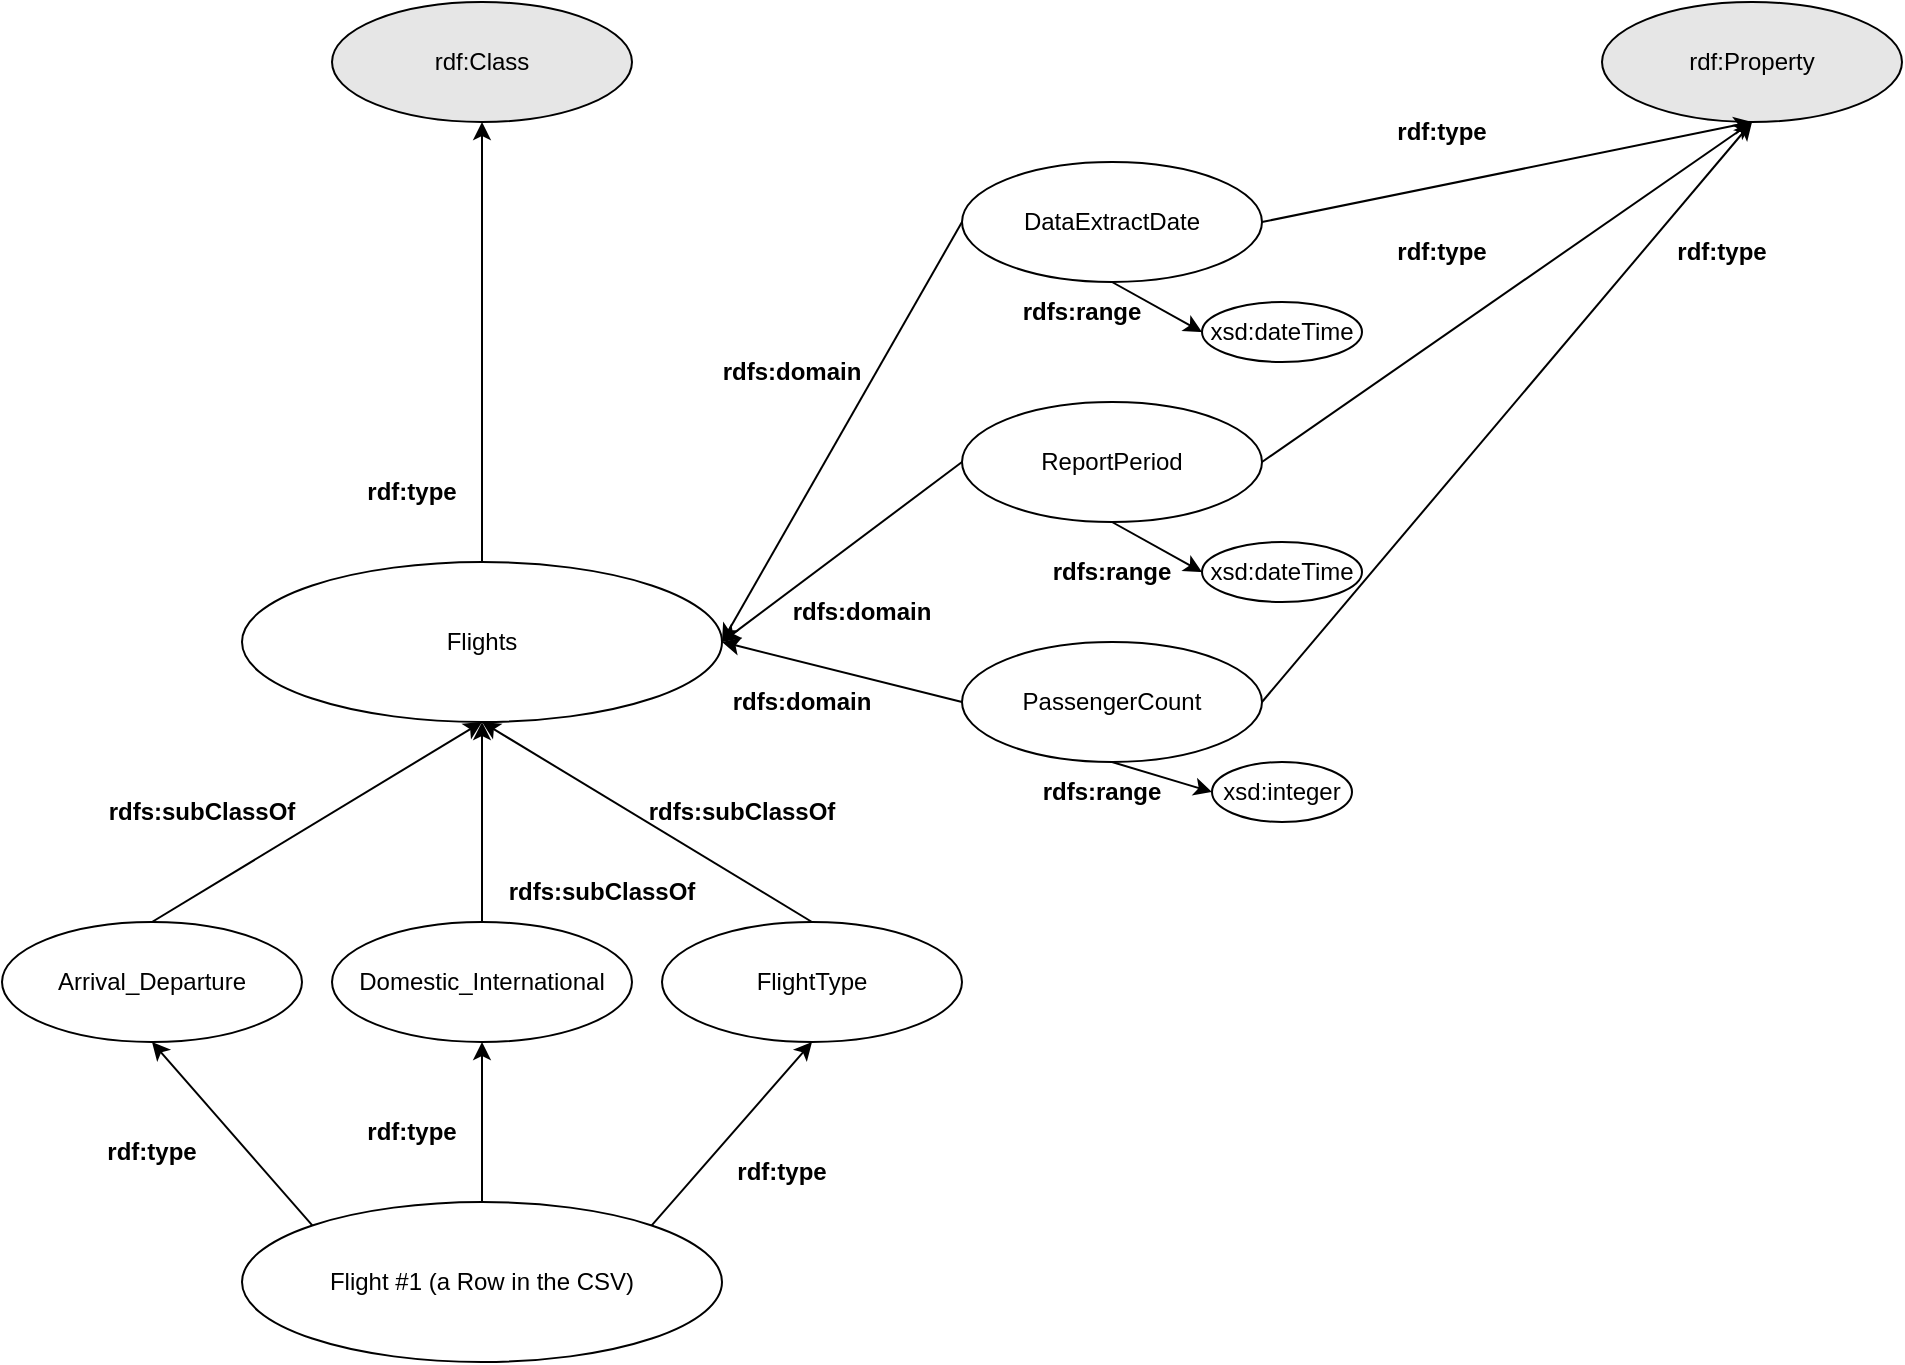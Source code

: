 <mxfile version="20.8.23" type="device" pages="3"><diagram name="Page-1" id="7iggMlMDY6qLbfYUMOig"><mxGraphModel dx="1400" dy="732" grid="1" gridSize="10" guides="1" tooltips="1" connect="1" arrows="1" fold="1" page="1" pageScale="1" pageWidth="850" pageHeight="1100" math="0" shadow="0"><root><mxCell id="0"/><mxCell id="1" parent="0"/><mxCell id="M8UQzQEyLK62VSaVRGXa-1" value="" style="ellipse;whiteSpace=wrap;html=1;" vertex="1" parent="1"><mxGeometry x="480" y="200" width="150" height="60" as="geometry"/></mxCell><mxCell id="M8UQzQEyLK62VSaVRGXa-2" value="DataExtractDate" style="text;html=1;strokeColor=none;fillColor=none;align=center;verticalAlign=middle;whiteSpace=wrap;rounded=0;" vertex="1" parent="1"><mxGeometry x="490" y="215" width="130" height="30" as="geometry"/></mxCell><mxCell id="M8UQzQEyLK62VSaVRGXa-3" value="" style="ellipse;whiteSpace=wrap;html=1;" vertex="1" parent="1"><mxGeometry x="480" y="320" width="150" height="60" as="geometry"/></mxCell><mxCell id="M8UQzQEyLK62VSaVRGXa-4" value="ReportPeriod" style="text;html=1;strokeColor=none;fillColor=none;align=center;verticalAlign=middle;whiteSpace=wrap;rounded=0;" vertex="1" parent="1"><mxGeometry x="490" y="335" width="130" height="30" as="geometry"/></mxCell><mxCell id="M8UQzQEyLK62VSaVRGXa-5" value="" style="ellipse;whiteSpace=wrap;html=1;" vertex="1" parent="1"><mxGeometry y="580" width="150" height="60" as="geometry"/></mxCell><mxCell id="M8UQzQEyLK62VSaVRGXa-6" value="Arrival_Departure" style="text;html=1;strokeColor=none;fillColor=none;align=center;verticalAlign=middle;whiteSpace=wrap;rounded=0;" vertex="1" parent="1"><mxGeometry x="10" y="595" width="130" height="30" as="geometry"/></mxCell><mxCell id="M8UQzQEyLK62VSaVRGXa-7" value="" style="ellipse;whiteSpace=wrap;html=1;" vertex="1" parent="1"><mxGeometry x="165" y="580" width="150" height="60" as="geometry"/></mxCell><mxCell id="M8UQzQEyLK62VSaVRGXa-8" value="Domestic_International" style="text;html=1;strokeColor=none;fillColor=none;align=center;verticalAlign=middle;whiteSpace=wrap;rounded=0;" vertex="1" parent="1"><mxGeometry x="175" y="595" width="130" height="30" as="geometry"/></mxCell><mxCell id="M8UQzQEyLK62VSaVRGXa-9" value="" style="ellipse;whiteSpace=wrap;html=1;" vertex="1" parent="1"><mxGeometry x="330" y="580" width="150" height="60" as="geometry"/></mxCell><mxCell id="M8UQzQEyLK62VSaVRGXa-10" value="FlightType" style="text;html=1;strokeColor=none;fillColor=none;align=center;verticalAlign=middle;whiteSpace=wrap;rounded=0;" vertex="1" parent="1"><mxGeometry x="340" y="595" width="130" height="30" as="geometry"/></mxCell><mxCell id="M8UQzQEyLK62VSaVRGXa-11" value="" style="ellipse;whiteSpace=wrap;html=1;" vertex="1" parent="1"><mxGeometry x="480" y="440" width="150" height="60" as="geometry"/></mxCell><mxCell id="M8UQzQEyLK62VSaVRGXa-12" value="PassengerCount" style="text;html=1;strokeColor=none;fillColor=none;align=center;verticalAlign=middle;whiteSpace=wrap;rounded=0;" vertex="1" parent="1"><mxGeometry x="490" y="455" width="130" height="30" as="geometry"/></mxCell><mxCell id="M8UQzQEyLK62VSaVRGXa-13" value="" style="ellipse;whiteSpace=wrap;html=1;" vertex="1" parent="1"><mxGeometry x="120" y="720" width="240" height="80" as="geometry"/></mxCell><mxCell id="M8UQzQEyLK62VSaVRGXa-14" value="Flight #1 (a Row in the CSV)" style="text;html=1;strokeColor=none;fillColor=none;align=center;verticalAlign=middle;whiteSpace=wrap;rounded=0;" vertex="1" parent="1"><mxGeometry x="130" y="745" width="220" height="30" as="geometry"/></mxCell><mxCell id="M8UQzQEyLK62VSaVRGXa-15" value="" style="endArrow=classic;html=1;rounded=0;exitX=0;exitY=0;exitDx=0;exitDy=0;entryX=0.5;entryY=1;entryDx=0;entryDy=0;" edge="1" parent="1" source="M8UQzQEyLK62VSaVRGXa-13" target="M8UQzQEyLK62VSaVRGXa-5"><mxGeometry width="50" height="50" relative="1" as="geometry"><mxPoint x="240" y="650" as="sourcePoint"/><mxPoint x="70" y="650" as="targetPoint"/></mxGeometry></mxCell><mxCell id="M8UQzQEyLK62VSaVRGXa-16" value="" style="endArrow=classic;html=1;rounded=0;exitX=0.5;exitY=0;exitDx=0;exitDy=0;" edge="1" parent="1" source="M8UQzQEyLK62VSaVRGXa-13"><mxGeometry width="50" height="50" relative="1" as="geometry"><mxPoint x="240" y="550" as="sourcePoint"/><mxPoint x="240" y="640" as="targetPoint"/></mxGeometry></mxCell><mxCell id="M8UQzQEyLK62VSaVRGXa-17" value="" style="endArrow=classic;html=1;rounded=0;exitX=1;exitY=0;exitDx=0;exitDy=0;entryX=0.5;entryY=1;entryDx=0;entryDy=0;" edge="1" parent="1" source="M8UQzQEyLK62VSaVRGXa-13" target="M8UQzQEyLK62VSaVRGXa-9"><mxGeometry width="50" height="50" relative="1" as="geometry"><mxPoint x="240" y="550" as="sourcePoint"/><mxPoint x="290" y="500" as="targetPoint"/></mxGeometry></mxCell><mxCell id="M8UQzQEyLK62VSaVRGXa-18" value="" style="ellipse;whiteSpace=wrap;html=1;" vertex="1" parent="1"><mxGeometry x="120" y="400" width="240" height="80" as="geometry"/></mxCell><mxCell id="M8UQzQEyLK62VSaVRGXa-19" value="Flights" style="text;html=1;strokeColor=none;fillColor=none;align=center;verticalAlign=middle;whiteSpace=wrap;rounded=0;" vertex="1" parent="1"><mxGeometry x="130" y="425" width="220" height="30" as="geometry"/></mxCell><mxCell id="M8UQzQEyLK62VSaVRGXa-20" value="" style="endArrow=classic;html=1;rounded=0;exitX=0.5;exitY=0;exitDx=0;exitDy=0;entryX=0.5;entryY=1;entryDx=0;entryDy=0;" edge="1" parent="1" source="M8UQzQEyLK62VSaVRGXa-5" target="M8UQzQEyLK62VSaVRGXa-18"><mxGeometry width="50" height="50" relative="1" as="geometry"><mxPoint x="320" y="610" as="sourcePoint"/><mxPoint x="370" y="560" as="targetPoint"/></mxGeometry></mxCell><mxCell id="M8UQzQEyLK62VSaVRGXa-21" value="" style="endArrow=classic;html=1;rounded=0;exitX=0.5;exitY=0;exitDx=0;exitDy=0;entryX=0.5;entryY=1;entryDx=0;entryDy=0;" edge="1" parent="1" source="M8UQzQEyLK62VSaVRGXa-7" target="M8UQzQEyLK62VSaVRGXa-18"><mxGeometry width="50" height="50" relative="1" as="geometry"><mxPoint x="320" y="610" as="sourcePoint"/><mxPoint x="370" y="560" as="targetPoint"/></mxGeometry></mxCell><mxCell id="M8UQzQEyLK62VSaVRGXa-22" value="" style="endArrow=classic;html=1;rounded=0;entryX=0.5;entryY=1;entryDx=0;entryDy=0;exitX=0.5;exitY=0;exitDx=0;exitDy=0;" edge="1" parent="1" source="M8UQzQEyLK62VSaVRGXa-9" target="M8UQzQEyLK62VSaVRGXa-18"><mxGeometry width="50" height="50" relative="1" as="geometry"><mxPoint x="320" y="610" as="sourcePoint"/><mxPoint x="370" y="560" as="targetPoint"/></mxGeometry></mxCell><mxCell id="M8UQzQEyLK62VSaVRGXa-23" value="&lt;b&gt;rdf:type&lt;/b&gt;" style="text;html=1;strokeColor=none;fillColor=none;align=center;verticalAlign=middle;whiteSpace=wrap;rounded=0;" vertex="1" parent="1"><mxGeometry x="45" y="680" width="60" height="30" as="geometry"/></mxCell><mxCell id="M8UQzQEyLK62VSaVRGXa-24" value="&lt;b&gt;rdf:type&lt;/b&gt;" style="text;html=1;strokeColor=none;fillColor=none;align=center;verticalAlign=middle;whiteSpace=wrap;rounded=0;" vertex="1" parent="1"><mxGeometry x="175" y="670" width="60" height="30" as="geometry"/></mxCell><mxCell id="M8UQzQEyLK62VSaVRGXa-25" value="&lt;b&gt;rdf:type&lt;/b&gt;" style="text;html=1;strokeColor=none;fillColor=none;align=center;verticalAlign=middle;whiteSpace=wrap;rounded=0;" vertex="1" parent="1"><mxGeometry x="360" y="690" width="60" height="30" as="geometry"/></mxCell><mxCell id="M8UQzQEyLK62VSaVRGXa-26" value="&lt;b&gt;rdfs:subClassOf&lt;/b&gt;" style="text;html=1;strokeColor=none;fillColor=none;align=center;verticalAlign=middle;whiteSpace=wrap;rounded=0;" vertex="1" parent="1"><mxGeometry x="70" y="510" width="60" height="30" as="geometry"/></mxCell><mxCell id="M8UQzQEyLK62VSaVRGXa-27" value="&lt;b&gt;rdfs:subClassOf&lt;/b&gt;" style="text;html=1;strokeColor=none;fillColor=none;align=center;verticalAlign=middle;whiteSpace=wrap;rounded=0;" vertex="1" parent="1"><mxGeometry x="270" y="550" width="60" height="30" as="geometry"/></mxCell><mxCell id="M8UQzQEyLK62VSaVRGXa-28" value="&lt;b&gt;rdfs:subClassOf&lt;/b&gt;" style="text;html=1;strokeColor=none;fillColor=none;align=center;verticalAlign=middle;whiteSpace=wrap;rounded=0;" vertex="1" parent="1"><mxGeometry x="340" y="510" width="60" height="30" as="geometry"/></mxCell><mxCell id="M8UQzQEyLK62VSaVRGXa-29" value="" style="ellipse;whiteSpace=wrap;html=1;fillColor=#E6E6E6;" vertex="1" parent="1"><mxGeometry x="165" y="120" width="150" height="60" as="geometry"/></mxCell><mxCell id="M8UQzQEyLK62VSaVRGXa-30" value="rdf:Class" style="text;html=1;strokeColor=none;fillColor=none;align=center;verticalAlign=middle;whiteSpace=wrap;rounded=0;" vertex="1" parent="1"><mxGeometry x="175" y="135" width="130" height="30" as="geometry"/></mxCell><mxCell id="M8UQzQEyLK62VSaVRGXa-31" value="" style="endArrow=classic;html=1;rounded=0;exitX=0.5;exitY=0;exitDx=0;exitDy=0;entryX=0.5;entryY=1;entryDx=0;entryDy=0;" edge="1" parent="1" source="M8UQzQEyLK62VSaVRGXa-18" target="M8UQzQEyLK62VSaVRGXa-29"><mxGeometry width="50" height="50" relative="1" as="geometry"><mxPoint x="320" y="410" as="sourcePoint"/><mxPoint x="370" y="360" as="targetPoint"/></mxGeometry></mxCell><mxCell id="M8UQzQEyLK62VSaVRGXa-32" value="&lt;b&gt;rdf:type&lt;/b&gt;" style="text;html=1;strokeColor=none;fillColor=none;align=center;verticalAlign=middle;whiteSpace=wrap;rounded=0;" vertex="1" parent="1"><mxGeometry x="175" y="350" width="60" height="30" as="geometry"/></mxCell><mxCell id="M8UQzQEyLK62VSaVRGXa-33" value="" style="endArrow=classic;html=1;rounded=0;exitX=0;exitY=0.5;exitDx=0;exitDy=0;entryX=1;entryY=0.5;entryDx=0;entryDy=0;" edge="1" parent="1" source="M8UQzQEyLK62VSaVRGXa-1" target="M8UQzQEyLK62VSaVRGXa-18"><mxGeometry width="50" height="50" relative="1" as="geometry"><mxPoint x="370" y="260" as="sourcePoint"/><mxPoint x="320" y="310" as="targetPoint"/></mxGeometry></mxCell><mxCell id="M8UQzQEyLK62VSaVRGXa-34" value="" style="endArrow=classic;html=1;rounded=0;exitX=0;exitY=0.5;exitDx=0;exitDy=0;entryX=1;entryY=0.5;entryDx=0;entryDy=0;" edge="1" parent="1" source="M8UQzQEyLK62VSaVRGXa-3" target="M8UQzQEyLK62VSaVRGXa-18"><mxGeometry width="50" height="50" relative="1" as="geometry"><mxPoint x="370" y="260" as="sourcePoint"/><mxPoint x="320" y="310" as="targetPoint"/></mxGeometry></mxCell><mxCell id="M8UQzQEyLK62VSaVRGXa-35" value="" style="endArrow=classic;html=1;rounded=0;exitX=0;exitY=0.5;exitDx=0;exitDy=0;entryX=1;entryY=0.5;entryDx=0;entryDy=0;" edge="1" parent="1" source="M8UQzQEyLK62VSaVRGXa-11" target="M8UQzQEyLK62VSaVRGXa-18"><mxGeometry width="50" height="50" relative="1" as="geometry"><mxPoint x="370" y="260" as="sourcePoint"/><mxPoint x="320" y="310" as="targetPoint"/></mxGeometry></mxCell><mxCell id="M8UQzQEyLK62VSaVRGXa-36" value="" style="ellipse;whiteSpace=wrap;html=1;fillColor=#E6E6E6;" vertex="1" parent="1"><mxGeometry x="800" y="120" width="150" height="60" as="geometry"/></mxCell><mxCell id="M8UQzQEyLK62VSaVRGXa-37" value="rdf:Property" style="text;html=1;strokeColor=none;fillColor=none;align=center;verticalAlign=middle;whiteSpace=wrap;rounded=0;" vertex="1" parent="1"><mxGeometry x="810" y="135" width="130" height="30" as="geometry"/></mxCell><mxCell id="M8UQzQEyLK62VSaVRGXa-38" value="" style="endArrow=classic;html=1;rounded=0;exitX=1;exitY=0.5;exitDx=0;exitDy=0;entryX=0.5;entryY=1;entryDx=0;entryDy=0;" edge="1" parent="1" source="M8UQzQEyLK62VSaVRGXa-1" target="M8UQzQEyLK62VSaVRGXa-36"><mxGeometry width="50" height="50" relative="1" as="geometry"><mxPoint x="480" y="480" as="sourcePoint"/><mxPoint x="530" y="430" as="targetPoint"/></mxGeometry></mxCell><mxCell id="M8UQzQEyLK62VSaVRGXa-39" value="" style="endArrow=classic;html=1;rounded=0;exitX=1;exitY=0.5;exitDx=0;exitDy=0;entryX=0.5;entryY=1;entryDx=0;entryDy=0;" edge="1" parent="1" source="M8UQzQEyLK62VSaVRGXa-3" target="M8UQzQEyLK62VSaVRGXa-36"><mxGeometry width="50" height="50" relative="1" as="geometry"><mxPoint x="480" y="480" as="sourcePoint"/><mxPoint x="530" y="430" as="targetPoint"/></mxGeometry></mxCell><mxCell id="M8UQzQEyLK62VSaVRGXa-40" value="" style="endArrow=classic;html=1;rounded=0;exitX=1;exitY=0.5;exitDx=0;exitDy=0;entryX=0.5;entryY=1;entryDx=0;entryDy=0;" edge="1" parent="1" source="M8UQzQEyLK62VSaVRGXa-11" target="M8UQzQEyLK62VSaVRGXa-36"><mxGeometry width="50" height="50" relative="1" as="geometry"><mxPoint x="480" y="480" as="sourcePoint"/><mxPoint x="530" y="430" as="targetPoint"/></mxGeometry></mxCell><mxCell id="M8UQzQEyLK62VSaVRGXa-41" value="&lt;b&gt;rdf:type&lt;/b&gt;" style="text;html=1;strokeColor=none;fillColor=none;align=center;verticalAlign=middle;whiteSpace=wrap;rounded=0;" vertex="1" parent="1"><mxGeometry x="690" y="170" width="60" height="30" as="geometry"/></mxCell><mxCell id="M8UQzQEyLK62VSaVRGXa-42" value="&lt;b&gt;rdf:type&lt;/b&gt;" style="text;html=1;strokeColor=none;fillColor=none;align=center;verticalAlign=middle;whiteSpace=wrap;rounded=0;" vertex="1" parent="1"><mxGeometry x="690" y="230" width="60" height="30" as="geometry"/></mxCell><mxCell id="M8UQzQEyLK62VSaVRGXa-43" value="&lt;b&gt;rdf:type&lt;/b&gt;" style="text;html=1;strokeColor=none;fillColor=none;align=center;verticalAlign=middle;whiteSpace=wrap;rounded=0;" vertex="1" parent="1"><mxGeometry x="830" y="230" width="60" height="30" as="geometry"/></mxCell><mxCell id="M8UQzQEyLK62VSaVRGXa-44" value="&lt;b&gt;rdfs:domain&lt;/b&gt;" style="text;html=1;strokeColor=none;fillColor=none;align=center;verticalAlign=middle;whiteSpace=wrap;rounded=0;" vertex="1" parent="1"><mxGeometry x="365" y="290" width="60" height="30" as="geometry"/></mxCell><mxCell id="M8UQzQEyLK62VSaVRGXa-45" value="&lt;b&gt;rdfs:domain&lt;/b&gt;" style="text;html=1;strokeColor=none;fillColor=none;align=center;verticalAlign=middle;whiteSpace=wrap;rounded=0;" vertex="1" parent="1"><mxGeometry x="400" y="410" width="60" height="30" as="geometry"/></mxCell><mxCell id="M8UQzQEyLK62VSaVRGXa-46" value="&lt;b&gt;rdfs:domain&lt;/b&gt;" style="text;html=1;strokeColor=none;fillColor=none;align=center;verticalAlign=middle;whiteSpace=wrap;rounded=0;" vertex="1" parent="1"><mxGeometry x="370" y="455" width="60" height="30" as="geometry"/></mxCell><mxCell id="M8UQzQEyLK62VSaVRGXa-47" value="xsd:dateTime" style="ellipse;whiteSpace=wrap;html=1;fillColor=#FFFFFF;" vertex="1" parent="1"><mxGeometry x="600" y="270" width="80" height="30" as="geometry"/></mxCell><mxCell id="M8UQzQEyLK62VSaVRGXa-48" value="xsd:dateTime" style="ellipse;whiteSpace=wrap;html=1;fillColor=#FFFFFF;" vertex="1" parent="1"><mxGeometry x="600" y="390" width="80" height="30" as="geometry"/></mxCell><mxCell id="M8UQzQEyLK62VSaVRGXa-49" value="xsd:integer" style="ellipse;whiteSpace=wrap;html=1;fillColor=#FFFFFF;" vertex="1" parent="1"><mxGeometry x="605" y="500" width="70" height="30" as="geometry"/></mxCell><mxCell id="M8UQzQEyLK62VSaVRGXa-50" value="" style="endArrow=classic;html=1;rounded=0;exitX=0.5;exitY=1;exitDx=0;exitDy=0;entryX=0;entryY=0.5;entryDx=0;entryDy=0;" edge="1" parent="1" source="M8UQzQEyLK62VSaVRGXa-1" target="M8UQzQEyLK62VSaVRGXa-47"><mxGeometry width="50" height="50" relative="1" as="geometry"><mxPoint x="560" y="480" as="sourcePoint"/><mxPoint x="610" y="430" as="targetPoint"/></mxGeometry></mxCell><mxCell id="M8UQzQEyLK62VSaVRGXa-51" value="" style="endArrow=classic;html=1;rounded=0;exitX=0.5;exitY=1;exitDx=0;exitDy=0;entryX=0;entryY=0.5;entryDx=0;entryDy=0;" edge="1" parent="1" source="M8UQzQEyLK62VSaVRGXa-3" target="M8UQzQEyLK62VSaVRGXa-48"><mxGeometry width="50" height="50" relative="1" as="geometry"><mxPoint x="560" y="480" as="sourcePoint"/><mxPoint x="610" y="430" as="targetPoint"/></mxGeometry></mxCell><mxCell id="M8UQzQEyLK62VSaVRGXa-52" value="" style="endArrow=classic;html=1;rounded=0;exitX=0.5;exitY=1;exitDx=0;exitDy=0;entryX=0;entryY=0.5;entryDx=0;entryDy=0;" edge="1" parent="1" source="M8UQzQEyLK62VSaVRGXa-11" target="M8UQzQEyLK62VSaVRGXa-49"><mxGeometry width="50" height="50" relative="1" as="geometry"><mxPoint x="560" y="480" as="sourcePoint"/><mxPoint x="610" y="430" as="targetPoint"/></mxGeometry></mxCell><mxCell id="M8UQzQEyLK62VSaVRGXa-53" value="&lt;b&gt;rdfs:range&lt;/b&gt;" style="text;html=1;strokeColor=none;fillColor=none;align=center;verticalAlign=middle;whiteSpace=wrap;rounded=0;" vertex="1" parent="1"><mxGeometry x="510" y="260" width="60" height="30" as="geometry"/></mxCell><mxCell id="M8UQzQEyLK62VSaVRGXa-54" value="&lt;b&gt;rdfs:range&lt;/b&gt;" style="text;html=1;strokeColor=none;fillColor=none;align=center;verticalAlign=middle;whiteSpace=wrap;rounded=0;" vertex="1" parent="1"><mxGeometry x="525" y="390" width="60" height="30" as="geometry"/></mxCell><mxCell id="M8UQzQEyLK62VSaVRGXa-55" value="&lt;b&gt;rdfs:range&lt;/b&gt;" style="text;html=1;strokeColor=none;fillColor=none;align=center;verticalAlign=middle;whiteSpace=wrap;rounded=0;" vertex="1" parent="1"><mxGeometry x="520" y="500" width="60" height="30" as="geometry"/></mxCell></root></mxGraphModel></diagram><diagram name="Copy of Page-1" id="LU8GasYoC1upk3lYZxMZ"><mxGraphModel dx="1615" dy="845" grid="1" gridSize="10" guides="1" tooltips="1" connect="1" arrows="1" fold="1" page="1" pageScale="1" pageWidth="850" pageHeight="1100" math="0" shadow="0"><root><mxCell id="F6E9ZuE_NZJ-r14Za71--0"/><mxCell id="F6E9ZuE_NZJ-r14Za71--1" parent="F6E9ZuE_NZJ-r14Za71--0"/><mxCell id="F6E9ZuE_NZJ-r14Za71--2" value="" style="ellipse;whiteSpace=wrap;html=1;" vertex="1" parent="F6E9ZuE_NZJ-r14Za71--1"><mxGeometry x="480" y="200" width="150" height="60" as="geometry"/></mxCell><mxCell id="F6E9ZuE_NZJ-r14Za71--3" value="DataExtractDate" style="text;html=1;strokeColor=none;fillColor=none;align=center;verticalAlign=middle;whiteSpace=wrap;rounded=0;" vertex="1" parent="F6E9ZuE_NZJ-r14Za71--1"><mxGeometry x="490" y="215" width="130" height="30" as="geometry"/></mxCell><mxCell id="F6E9ZuE_NZJ-r14Za71--4" value="" style="ellipse;whiteSpace=wrap;html=1;" vertex="1" parent="F6E9ZuE_NZJ-r14Za71--1"><mxGeometry x="480" y="320" width="150" height="60" as="geometry"/></mxCell><mxCell id="F6E9ZuE_NZJ-r14Za71--5" value="ReportPeriod" style="text;html=1;strokeColor=none;fillColor=none;align=center;verticalAlign=middle;whiteSpace=wrap;rounded=0;" vertex="1" parent="F6E9ZuE_NZJ-r14Za71--1"><mxGeometry x="490" y="335" width="130" height="30" as="geometry"/></mxCell><mxCell id="F6E9ZuE_NZJ-r14Za71--6" value="" style="ellipse;whiteSpace=wrap;html=1;" vertex="1" parent="F6E9ZuE_NZJ-r14Za71--1"><mxGeometry x="480" y="775" width="150" height="60" as="geometry"/></mxCell><mxCell id="F6E9ZuE_NZJ-r14Za71--7" value="Arrival_Departure" style="text;html=1;strokeColor=none;fillColor=none;align=center;verticalAlign=middle;whiteSpace=wrap;rounded=0;" vertex="1" parent="F6E9ZuE_NZJ-r14Za71--1"><mxGeometry x="490" y="790" width="130" height="30" as="geometry"/></mxCell><mxCell id="F6E9ZuE_NZJ-r14Za71--8" value="" style="ellipse;whiteSpace=wrap;html=1;" vertex="1" parent="F6E9ZuE_NZJ-r14Za71--1"><mxGeometry x="480" y="670" width="150" height="60" as="geometry"/></mxCell><mxCell id="F6E9ZuE_NZJ-r14Za71--9" value="Domestic_International" style="text;html=1;strokeColor=none;fillColor=none;align=center;verticalAlign=middle;whiteSpace=wrap;rounded=0;" vertex="1" parent="F6E9ZuE_NZJ-r14Za71--1"><mxGeometry x="490" y="685" width="130" height="30" as="geometry"/></mxCell><mxCell id="F6E9ZuE_NZJ-r14Za71--10" value="" style="ellipse;whiteSpace=wrap;html=1;" vertex="1" parent="F6E9ZuE_NZJ-r14Za71--1"><mxGeometry x="480" y="550" width="150" height="60" as="geometry"/></mxCell><mxCell id="F6E9ZuE_NZJ-r14Za71--11" value="FlightType" style="text;html=1;strokeColor=none;fillColor=none;align=center;verticalAlign=middle;whiteSpace=wrap;rounded=0;" vertex="1" parent="F6E9ZuE_NZJ-r14Za71--1"><mxGeometry x="490" y="565" width="130" height="30" as="geometry"/></mxCell><mxCell id="F6E9ZuE_NZJ-r14Za71--12" value="" style="ellipse;whiteSpace=wrap;html=1;" vertex="1" parent="F6E9ZuE_NZJ-r14Za71--1"><mxGeometry x="480" y="440" width="150" height="60" as="geometry"/></mxCell><mxCell id="F6E9ZuE_NZJ-r14Za71--13" value="PassengerCount" style="text;html=1;strokeColor=none;fillColor=none;align=center;verticalAlign=middle;whiteSpace=wrap;rounded=0;" vertex="1" parent="F6E9ZuE_NZJ-r14Za71--1"><mxGeometry x="490" y="455" width="130" height="30" as="geometry"/></mxCell><mxCell id="F6E9ZuE_NZJ-r14Za71--14" value="" style="ellipse;whiteSpace=wrap;html=1;" vertex="1" parent="F6E9ZuE_NZJ-r14Za71--1"><mxGeometry x="120" y="670" width="240" height="80" as="geometry"/></mxCell><mxCell id="F6E9ZuE_NZJ-r14Za71--15" value="Flight #1 (a Row in the CSV)" style="text;html=1;strokeColor=none;fillColor=none;align=center;verticalAlign=middle;whiteSpace=wrap;rounded=0;" vertex="1" parent="F6E9ZuE_NZJ-r14Za71--1"><mxGeometry x="130" y="695" width="220" height="30" as="geometry"/></mxCell><mxCell id="F6E9ZuE_NZJ-r14Za71--19" value="" style="ellipse;whiteSpace=wrap;html=1;" vertex="1" parent="F6E9ZuE_NZJ-r14Za71--1"><mxGeometry x="120" y="400" width="240" height="80" as="geometry"/></mxCell><mxCell id="F6E9ZuE_NZJ-r14Za71--20" value="Flights" style="text;html=1;strokeColor=none;fillColor=none;align=center;verticalAlign=middle;whiteSpace=wrap;rounded=0;" vertex="1" parent="F6E9ZuE_NZJ-r14Za71--1"><mxGeometry x="130" y="425" width="220" height="30" as="geometry"/></mxCell><mxCell id="F6E9ZuE_NZJ-r14Za71--30" value="" style="ellipse;whiteSpace=wrap;html=1;fillColor=#E6E6E6;" vertex="1" parent="F6E9ZuE_NZJ-r14Za71--1"><mxGeometry x="165" y="120" width="150" height="60" as="geometry"/></mxCell><mxCell id="F6E9ZuE_NZJ-r14Za71--31" value="rdf:Class" style="text;html=1;strokeColor=none;fillColor=none;align=center;verticalAlign=middle;whiteSpace=wrap;rounded=0;" vertex="1" parent="F6E9ZuE_NZJ-r14Za71--1"><mxGeometry x="175" y="135" width="130" height="30" as="geometry"/></mxCell><mxCell id="F6E9ZuE_NZJ-r14Za71--32" value="" style="endArrow=classic;html=1;rounded=0;exitX=0.5;exitY=0;exitDx=0;exitDy=0;entryX=0.5;entryY=1;entryDx=0;entryDy=0;" edge="1" parent="F6E9ZuE_NZJ-r14Za71--1" source="F6E9ZuE_NZJ-r14Za71--19" target="F6E9ZuE_NZJ-r14Za71--30"><mxGeometry width="50" height="50" relative="1" as="geometry"><mxPoint x="320" y="410" as="sourcePoint"/><mxPoint x="370" y="360" as="targetPoint"/></mxGeometry></mxCell><mxCell id="F6E9ZuE_NZJ-r14Za71--33" value="&lt;b&gt;rdf:type&lt;/b&gt;" style="text;html=1;strokeColor=none;fillColor=none;align=center;verticalAlign=middle;whiteSpace=wrap;rounded=0;" vertex="1" parent="F6E9ZuE_NZJ-r14Za71--1"><mxGeometry x="175" y="350" width="60" height="30" as="geometry"/></mxCell><mxCell id="F6E9ZuE_NZJ-r14Za71--34" value="" style="endArrow=classic;html=1;rounded=0;exitX=0;exitY=0.5;exitDx=0;exitDy=0;entryX=1;entryY=0.5;entryDx=0;entryDy=0;" edge="1" parent="F6E9ZuE_NZJ-r14Za71--1" source="F6E9ZuE_NZJ-r14Za71--2" target="F6E9ZuE_NZJ-r14Za71--19"><mxGeometry width="50" height="50" relative="1" as="geometry"><mxPoint x="370" y="260" as="sourcePoint"/><mxPoint x="320" y="310" as="targetPoint"/></mxGeometry></mxCell><mxCell id="F6E9ZuE_NZJ-r14Za71--35" value="" style="endArrow=classic;html=1;rounded=0;exitX=0;exitY=0.5;exitDx=0;exitDy=0;entryX=1;entryY=0.5;entryDx=0;entryDy=0;" edge="1" parent="F6E9ZuE_NZJ-r14Za71--1" source="F6E9ZuE_NZJ-r14Za71--4" target="F6E9ZuE_NZJ-r14Za71--19"><mxGeometry width="50" height="50" relative="1" as="geometry"><mxPoint x="370" y="260" as="sourcePoint"/><mxPoint x="320" y="310" as="targetPoint"/></mxGeometry></mxCell><mxCell id="F6E9ZuE_NZJ-r14Za71--36" value="" style="endArrow=classic;html=1;rounded=0;exitX=0;exitY=0.5;exitDx=0;exitDy=0;entryX=1;entryY=0.5;entryDx=0;entryDy=0;" edge="1" parent="F6E9ZuE_NZJ-r14Za71--1" source="F6E9ZuE_NZJ-r14Za71--12" target="F6E9ZuE_NZJ-r14Za71--19"><mxGeometry width="50" height="50" relative="1" as="geometry"><mxPoint x="370" y="260" as="sourcePoint"/><mxPoint x="320" y="310" as="targetPoint"/></mxGeometry></mxCell><mxCell id="F6E9ZuE_NZJ-r14Za71--37" value="" style="ellipse;whiteSpace=wrap;html=1;fillColor=#E6E6E6;" vertex="1" parent="F6E9ZuE_NZJ-r14Za71--1"><mxGeometry x="970" y="120" width="150" height="60" as="geometry"/></mxCell><mxCell id="F6E9ZuE_NZJ-r14Za71--38" value="rdf:Property" style="text;html=1;strokeColor=none;fillColor=none;align=center;verticalAlign=middle;whiteSpace=wrap;rounded=0;" vertex="1" parent="F6E9ZuE_NZJ-r14Za71--1"><mxGeometry x="980" y="135" width="130" height="30" as="geometry"/></mxCell><mxCell id="F6E9ZuE_NZJ-r14Za71--39" value="" style="endArrow=classic;html=1;rounded=0;exitX=1;exitY=0.5;exitDx=0;exitDy=0;entryX=0;entryY=1;entryDx=0;entryDy=0;" edge="1" parent="F6E9ZuE_NZJ-r14Za71--1" source="F6E9ZuE_NZJ-r14Za71--2" target="F6E9ZuE_NZJ-r14Za71--37"><mxGeometry width="50" height="50" relative="1" as="geometry"><mxPoint x="480" y="480" as="sourcePoint"/><mxPoint x="530" y="430" as="targetPoint"/></mxGeometry></mxCell><mxCell id="F6E9ZuE_NZJ-r14Za71--40" value="" style="endArrow=classic;html=1;rounded=0;exitX=1;exitY=0.5;exitDx=0;exitDy=0;entryX=0;entryY=1;entryDx=0;entryDy=0;" edge="1" parent="F6E9ZuE_NZJ-r14Za71--1" source="F6E9ZuE_NZJ-r14Za71--4" target="F6E9ZuE_NZJ-r14Za71--37"><mxGeometry width="50" height="50" relative="1" as="geometry"><mxPoint x="480" y="480" as="sourcePoint"/><mxPoint x="530" y="430" as="targetPoint"/></mxGeometry></mxCell><mxCell id="F6E9ZuE_NZJ-r14Za71--41" value="" style="endArrow=classic;html=1;rounded=0;exitX=1;exitY=0.5;exitDx=0;exitDy=0;entryX=0;entryY=1;entryDx=0;entryDy=0;" edge="1" parent="F6E9ZuE_NZJ-r14Za71--1" source="F6E9ZuE_NZJ-r14Za71--12" target="F6E9ZuE_NZJ-r14Za71--37"><mxGeometry width="50" height="50" relative="1" as="geometry"><mxPoint x="480" y="480" as="sourcePoint"/><mxPoint x="530" y="430" as="targetPoint"/></mxGeometry></mxCell><mxCell id="F6E9ZuE_NZJ-r14Za71--42" value="&lt;b&gt;rdf:type&lt;/b&gt;" style="text;html=1;strokeColor=none;fillColor=none;align=center;verticalAlign=middle;whiteSpace=wrap;rounded=0;" vertex="1" parent="F6E9ZuE_NZJ-r14Za71--1"><mxGeometry x="690" y="170" width="60" height="30" as="geometry"/></mxCell><mxCell id="F6E9ZuE_NZJ-r14Za71--43" value="&lt;b&gt;rdf:type&lt;/b&gt;" style="text;html=1;strokeColor=none;fillColor=none;align=center;verticalAlign=middle;whiteSpace=wrap;rounded=0;" vertex="1" parent="F6E9ZuE_NZJ-r14Za71--1"><mxGeometry x="710" y="335" width="60" height="30" as="geometry"/></mxCell><mxCell id="F6E9ZuE_NZJ-r14Za71--44" value="&lt;b&gt;rdf:type&lt;/b&gt;" style="text;html=1;strokeColor=none;fillColor=none;align=center;verticalAlign=middle;whiteSpace=wrap;rounded=0;" vertex="1" parent="F6E9ZuE_NZJ-r14Za71--1"><mxGeometry x="720" y="260" width="60" height="30" as="geometry"/></mxCell><mxCell id="F6E9ZuE_NZJ-r14Za71--45" value="&lt;b&gt;rdfs:domain&lt;/b&gt;" style="text;html=1;strokeColor=none;fillColor=none;align=center;verticalAlign=middle;whiteSpace=wrap;rounded=0;" vertex="1" parent="F6E9ZuE_NZJ-r14Za71--1"><mxGeometry x="365" y="290" width="60" height="30" as="geometry"/></mxCell><mxCell id="F6E9ZuE_NZJ-r14Za71--46" value="&lt;b&gt;rdfs:domain&lt;/b&gt;" style="text;html=1;strokeColor=none;fillColor=none;align=center;verticalAlign=middle;whiteSpace=wrap;rounded=0;" vertex="1" parent="F6E9ZuE_NZJ-r14Za71--1"><mxGeometry x="400" y="410" width="60" height="30" as="geometry"/></mxCell><mxCell id="F6E9ZuE_NZJ-r14Za71--47" value="&lt;b&gt;rdfs:domain&lt;/b&gt;" style="text;html=1;strokeColor=none;fillColor=none;align=center;verticalAlign=middle;whiteSpace=wrap;rounded=0;" vertex="1" parent="F6E9ZuE_NZJ-r14Za71--1"><mxGeometry x="370" y="455" width="60" height="30" as="geometry"/></mxCell><mxCell id="F6E9ZuE_NZJ-r14Za71--48" value="xsd:dateTime" style="ellipse;whiteSpace=wrap;html=1;fillColor=#FFFFFF;" vertex="1" parent="F6E9ZuE_NZJ-r14Za71--1"><mxGeometry x="600" y="270" width="80" height="30" as="geometry"/></mxCell><mxCell id="F6E9ZuE_NZJ-r14Za71--49" value="xsd:dateTime" style="ellipse;whiteSpace=wrap;html=1;fillColor=#FFFFFF;" vertex="1" parent="F6E9ZuE_NZJ-r14Za71--1"><mxGeometry x="600" y="390" width="80" height="30" as="geometry"/></mxCell><mxCell id="F6E9ZuE_NZJ-r14Za71--50" value="xsd:integer" style="ellipse;whiteSpace=wrap;html=1;fillColor=#FFFFFF;" vertex="1" parent="F6E9ZuE_NZJ-r14Za71--1"><mxGeometry x="605" y="500" width="70" height="30" as="geometry"/></mxCell><mxCell id="F6E9ZuE_NZJ-r14Za71--51" value="" style="endArrow=classic;html=1;rounded=0;exitX=0.5;exitY=1;exitDx=0;exitDy=0;entryX=0;entryY=0.5;entryDx=0;entryDy=0;" edge="1" parent="F6E9ZuE_NZJ-r14Za71--1" source="F6E9ZuE_NZJ-r14Za71--2" target="F6E9ZuE_NZJ-r14Za71--48"><mxGeometry width="50" height="50" relative="1" as="geometry"><mxPoint x="560" y="480" as="sourcePoint"/><mxPoint x="610" y="430" as="targetPoint"/></mxGeometry></mxCell><mxCell id="F6E9ZuE_NZJ-r14Za71--52" value="" style="endArrow=classic;html=1;rounded=0;exitX=0.5;exitY=1;exitDx=0;exitDy=0;entryX=0;entryY=0.5;entryDx=0;entryDy=0;" edge="1" parent="F6E9ZuE_NZJ-r14Za71--1" source="F6E9ZuE_NZJ-r14Za71--4" target="F6E9ZuE_NZJ-r14Za71--49"><mxGeometry width="50" height="50" relative="1" as="geometry"><mxPoint x="560" y="480" as="sourcePoint"/><mxPoint x="610" y="430" as="targetPoint"/></mxGeometry></mxCell><mxCell id="F6E9ZuE_NZJ-r14Za71--53" value="" style="endArrow=classic;html=1;rounded=0;exitX=0.5;exitY=1;exitDx=0;exitDy=0;entryX=0;entryY=0.5;entryDx=0;entryDy=0;" edge="1" parent="F6E9ZuE_NZJ-r14Za71--1" source="F6E9ZuE_NZJ-r14Za71--12" target="F6E9ZuE_NZJ-r14Za71--50"><mxGeometry width="50" height="50" relative="1" as="geometry"><mxPoint x="560" y="480" as="sourcePoint"/><mxPoint x="610" y="430" as="targetPoint"/></mxGeometry></mxCell><mxCell id="F6E9ZuE_NZJ-r14Za71--54" value="&lt;b&gt;rdfs:range&lt;/b&gt;" style="text;html=1;strokeColor=none;fillColor=none;align=center;verticalAlign=middle;whiteSpace=wrap;rounded=0;" vertex="1" parent="F6E9ZuE_NZJ-r14Za71--1"><mxGeometry x="510" y="260" width="60" height="30" as="geometry"/></mxCell><mxCell id="F6E9ZuE_NZJ-r14Za71--55" value="&lt;b&gt;rdfs:range&lt;/b&gt;" style="text;html=1;strokeColor=none;fillColor=none;align=center;verticalAlign=middle;whiteSpace=wrap;rounded=0;" vertex="1" parent="F6E9ZuE_NZJ-r14Za71--1"><mxGeometry x="525" y="390" width="60" height="30" as="geometry"/></mxCell><mxCell id="F6E9ZuE_NZJ-r14Za71--56" value="&lt;b&gt;rdfs:range&lt;/b&gt;" style="text;html=1;strokeColor=none;fillColor=none;align=center;verticalAlign=middle;whiteSpace=wrap;rounded=0;" vertex="1" parent="F6E9ZuE_NZJ-r14Za71--1"><mxGeometry x="520" y="500" width="60" height="30" as="geometry"/></mxCell><mxCell id="ldQXYmQg5kleCDdrz5lZ-0" value="" style="endArrow=classic;html=1;rounded=0;exitX=0.5;exitY=0;exitDx=0;exitDy=0;entryX=0.5;entryY=1;entryDx=0;entryDy=0;" edge="1" parent="F6E9ZuE_NZJ-r14Za71--1" source="F6E9ZuE_NZJ-r14Za71--14" target="F6E9ZuE_NZJ-r14Za71--19"><mxGeometry width="50" height="50" relative="1" as="geometry"><mxPoint x="510" y="510" as="sourcePoint"/><mxPoint x="560" y="460" as="targetPoint"/></mxGeometry></mxCell><mxCell id="ldQXYmQg5kleCDdrz5lZ-2" value="&lt;b&gt;rdf:type&lt;/b&gt;" style="text;html=1;strokeColor=none;fillColor=none;align=center;verticalAlign=middle;whiteSpace=wrap;rounded=0;" vertex="1" parent="F6E9ZuE_NZJ-r14Za71--1"><mxGeometry x="175" y="550" width="60" height="30" as="geometry"/></mxCell><mxCell id="ldQXYmQg5kleCDdrz5lZ-3" value="" style="endArrow=classic;html=1;rounded=0;exitX=0;exitY=0.5;exitDx=0;exitDy=0;entryX=1;entryY=1;entryDx=0;entryDy=0;" edge="1" parent="F6E9ZuE_NZJ-r14Za71--1" source="F6E9ZuE_NZJ-r14Za71--10" target="F6E9ZuE_NZJ-r14Za71--19"><mxGeometry width="50" height="50" relative="1" as="geometry"><mxPoint x="510" y="640" as="sourcePoint"/><mxPoint x="560" y="590" as="targetPoint"/></mxGeometry></mxCell><mxCell id="ldQXYmQg5kleCDdrz5lZ-4" value="" style="endArrow=classic;html=1;rounded=0;exitX=0;exitY=0.5;exitDx=0;exitDy=0;entryX=1;entryY=1;entryDx=0;entryDy=0;" edge="1" parent="F6E9ZuE_NZJ-r14Za71--1" source="F6E9ZuE_NZJ-r14Za71--8" target="F6E9ZuE_NZJ-r14Za71--19"><mxGeometry width="50" height="50" relative="1" as="geometry"><mxPoint x="510" y="640" as="sourcePoint"/><mxPoint x="560" y="590" as="targetPoint"/></mxGeometry></mxCell><mxCell id="ldQXYmQg5kleCDdrz5lZ-5" value="" style="endArrow=classic;html=1;rounded=0;exitX=0;exitY=0.5;exitDx=0;exitDy=0;entryX=1;entryY=1;entryDx=0;entryDy=0;" edge="1" parent="F6E9ZuE_NZJ-r14Za71--1" source="F6E9ZuE_NZJ-r14Za71--6" target="F6E9ZuE_NZJ-r14Za71--19"><mxGeometry width="50" height="50" relative="1" as="geometry"><mxPoint x="510" y="780" as="sourcePoint"/><mxPoint x="560" y="730" as="targetPoint"/></mxGeometry></mxCell><mxCell id="ldQXYmQg5kleCDdrz5lZ-6" value="&lt;b&gt;rdfs:domain&lt;/b&gt;" style="text;html=1;strokeColor=none;fillColor=none;align=center;verticalAlign=middle;whiteSpace=wrap;rounded=0;" vertex="1" parent="F6E9ZuE_NZJ-r14Za71--1"><mxGeometry x="390" y="740" width="60" height="30" as="geometry"/></mxCell><mxCell id="ldQXYmQg5kleCDdrz5lZ-7" value="&lt;b&gt;rdfs:domain&lt;/b&gt;" style="text;html=1;strokeColor=none;fillColor=none;align=center;verticalAlign=middle;whiteSpace=wrap;rounded=0;" vertex="1" parent="F6E9ZuE_NZJ-r14Za71--1"><mxGeometry x="410" y="510" width="60" height="30" as="geometry"/></mxCell><mxCell id="ldQXYmQg5kleCDdrz5lZ-9" value="&lt;b&gt;rdfs:domain&lt;/b&gt;" style="text;html=1;strokeColor=none;fillColor=none;align=center;verticalAlign=middle;whiteSpace=wrap;rounded=0;" vertex="1" parent="F6E9ZuE_NZJ-r14Za71--1"><mxGeometry x="410" y="570" width="60" height="30" as="geometry"/></mxCell><mxCell id="ldQXYmQg5kleCDdrz5lZ-10" value="xsd:string" style="ellipse;whiteSpace=wrap;html=1;fillColor=#FFFFFF;" vertex="1" parent="F6E9ZuE_NZJ-r14Za71--1"><mxGeometry x="600" y="620" width="80" height="30" as="geometry"/></mxCell><mxCell id="ldQXYmQg5kleCDdrz5lZ-11" value="xsd:string" style="ellipse;whiteSpace=wrap;html=1;fillColor=#FFFFFF;" vertex="1" parent="F6E9ZuE_NZJ-r14Za71--1"><mxGeometry x="605" y="730" width="80" height="30" as="geometry"/></mxCell><mxCell id="ldQXYmQg5kleCDdrz5lZ-12" value="xsd:string" style="ellipse;whiteSpace=wrap;html=1;fillColor=#FFFFFF;" vertex="1" parent="F6E9ZuE_NZJ-r14Za71--1"><mxGeometry x="605" y="835" width="80" height="30" as="geometry"/></mxCell><mxCell id="ldQXYmQg5kleCDdrz5lZ-13" value="" style="endArrow=classic;html=1;rounded=0;exitX=0.5;exitY=1;exitDx=0;exitDy=0;entryX=0;entryY=0.5;entryDx=0;entryDy=0;" edge="1" parent="F6E9ZuE_NZJ-r14Za71--1" source="F6E9ZuE_NZJ-r14Za71--10" target="ldQXYmQg5kleCDdrz5lZ-10"><mxGeometry width="50" height="50" relative="1" as="geometry"><mxPoint x="510" y="570" as="sourcePoint"/><mxPoint x="560" y="520" as="targetPoint"/></mxGeometry></mxCell><mxCell id="ldQXYmQg5kleCDdrz5lZ-14" value="" style="endArrow=classic;html=1;rounded=0;exitX=0.5;exitY=1;exitDx=0;exitDy=0;entryX=0;entryY=0.5;entryDx=0;entryDy=0;" edge="1" parent="F6E9ZuE_NZJ-r14Za71--1" source="F6E9ZuE_NZJ-r14Za71--8" target="ldQXYmQg5kleCDdrz5lZ-11"><mxGeometry width="50" height="50" relative="1" as="geometry"><mxPoint x="510" y="570" as="sourcePoint"/><mxPoint x="560" y="520" as="targetPoint"/></mxGeometry></mxCell><mxCell id="ldQXYmQg5kleCDdrz5lZ-15" value="" style="endArrow=classic;html=1;rounded=0;exitX=0.5;exitY=1;exitDx=0;exitDy=0;entryX=0;entryY=0.5;entryDx=0;entryDy=0;" edge="1" parent="F6E9ZuE_NZJ-r14Za71--1" source="F6E9ZuE_NZJ-r14Za71--6" target="ldQXYmQg5kleCDdrz5lZ-12"><mxGeometry width="50" height="50" relative="1" as="geometry"><mxPoint x="510" y="570" as="sourcePoint"/><mxPoint x="560" y="520" as="targetPoint"/></mxGeometry></mxCell><mxCell id="ldQXYmQg5kleCDdrz5lZ-16" value="&lt;b&gt;rdfs:range&lt;/b&gt;" style="text;html=1;strokeColor=none;fillColor=none;align=center;verticalAlign=middle;whiteSpace=wrap;rounded=0;" vertex="1" parent="F6E9ZuE_NZJ-r14Za71--1"><mxGeometry x="520" y="620" width="60" height="30" as="geometry"/></mxCell><mxCell id="ldQXYmQg5kleCDdrz5lZ-17" value="&lt;b&gt;rdfs:range&lt;/b&gt;" style="text;html=1;strokeColor=none;fillColor=none;align=center;verticalAlign=middle;whiteSpace=wrap;rounded=0;" vertex="1" parent="F6E9ZuE_NZJ-r14Za71--1"><mxGeometry x="525" y="730" width="60" height="30" as="geometry"/></mxCell><mxCell id="ldQXYmQg5kleCDdrz5lZ-18" value="&lt;b&gt;rdfs:range&lt;/b&gt;" style="text;html=1;strokeColor=none;fillColor=none;align=center;verticalAlign=middle;whiteSpace=wrap;rounded=0;" vertex="1" parent="F6E9ZuE_NZJ-r14Za71--1"><mxGeometry x="525" y="835" width="60" height="30" as="geometry"/></mxCell><mxCell id="ldQXYmQg5kleCDdrz5lZ-19" value="" style="endArrow=classic;html=1;rounded=0;exitX=1;exitY=0.5;exitDx=0;exitDy=0;entryX=0.5;entryY=1;entryDx=0;entryDy=0;" edge="1" parent="F6E9ZuE_NZJ-r14Za71--1" source="F6E9ZuE_NZJ-r14Za71--10" target="F6E9ZuE_NZJ-r14Za71--37"><mxGeometry width="50" height="50" relative="1" as="geometry"><mxPoint x="510" y="440" as="sourcePoint"/><mxPoint x="1060" y="240" as="targetPoint"/></mxGeometry></mxCell><mxCell id="ldQXYmQg5kleCDdrz5lZ-20" value="" style="endArrow=classic;html=1;rounded=0;exitX=1;exitY=0.5;exitDx=0;exitDy=0;entryX=0.5;entryY=1;entryDx=0;entryDy=0;" edge="1" parent="F6E9ZuE_NZJ-r14Za71--1" source="F6E9ZuE_NZJ-r14Za71--8" target="F6E9ZuE_NZJ-r14Za71--37"><mxGeometry width="50" height="50" relative="1" as="geometry"><mxPoint x="510" y="570" as="sourcePoint"/><mxPoint x="560" y="520" as="targetPoint"/></mxGeometry></mxCell><mxCell id="ldQXYmQg5kleCDdrz5lZ-21" value="" style="endArrow=classic;html=1;rounded=0;exitX=1;exitY=0.5;exitDx=0;exitDy=0;entryX=0.5;entryY=1;entryDx=0;entryDy=0;" edge="1" parent="F6E9ZuE_NZJ-r14Za71--1" source="F6E9ZuE_NZJ-r14Za71--6" target="F6E9ZuE_NZJ-r14Za71--37"><mxGeometry width="50" height="50" relative="1" as="geometry"><mxPoint x="510" y="570" as="sourcePoint"/><mxPoint x="560" y="520" as="targetPoint"/></mxGeometry></mxCell><mxCell id="ldQXYmQg5kleCDdrz5lZ-22" value="&lt;b&gt;rdf:type&lt;/b&gt;" style="text;html=1;strokeColor=none;fillColor=none;align=center;verticalAlign=middle;whiteSpace=wrap;rounded=0;" vertex="1" parent="F6E9ZuE_NZJ-r14Za71--1"><mxGeometry x="720" y="410" width="60" height="30" as="geometry"/></mxCell><mxCell id="ldQXYmQg5kleCDdrz5lZ-23" value="&lt;b&gt;rdf:type&lt;/b&gt;" style="text;html=1;strokeColor=none;fillColor=none;align=center;verticalAlign=middle;whiteSpace=wrap;rounded=0;" vertex="1" parent="F6E9ZuE_NZJ-r14Za71--1"><mxGeometry x="730" y="470" width="60" height="30" as="geometry"/></mxCell><mxCell id="ldQXYmQg5kleCDdrz5lZ-24" value="&lt;b&gt;rdf:type&lt;/b&gt;" style="text;html=1;strokeColor=none;fillColor=none;align=center;verticalAlign=middle;whiteSpace=wrap;rounded=0;" vertex="1" parent="F6E9ZuE_NZJ-r14Za71--1"><mxGeometry x="770" y="600" width="60" height="30" as="geometry"/></mxCell></root></mxGraphModel></diagram><diagram id="EDGW8wgQcmOmc4QY7_8b" name="Page-2"><mxGraphModel dx="1050" dy="549" grid="1" gridSize="10" guides="1" tooltips="1" connect="1" arrows="1" fold="1" page="1" pageScale="1" pageWidth="850" pageHeight="1100" math="0" shadow="0"><root><mxCell id="0"/><mxCell id="1" parent="0"/></root></mxGraphModel></diagram></mxfile>